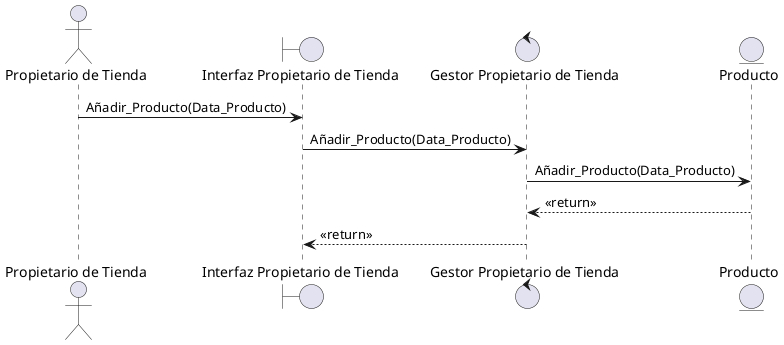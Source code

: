 @startuml
actor "Propietario de Tienda"
boundary "Interfaz Propietario de Tienda"
control "Gestor Propietario de Tienda"
entity Producto




"Propietario de Tienda" -> "Interfaz Propietario de Tienda": Añadir_Producto(Data_Producto)
"Interfaz Propietario de Tienda" -> "Gestor Propietario de Tienda": Añadir_Producto(Data_Producto)
"Gestor Propietario de Tienda" -> Producto: Añadir_Producto(Data_Producto)
Producto --> "Gestor Propietario de Tienda": <<return>>
"Gestor Propietario de Tienda"--> "Interfaz Propietario de Tienda": <<return>>
@enduml